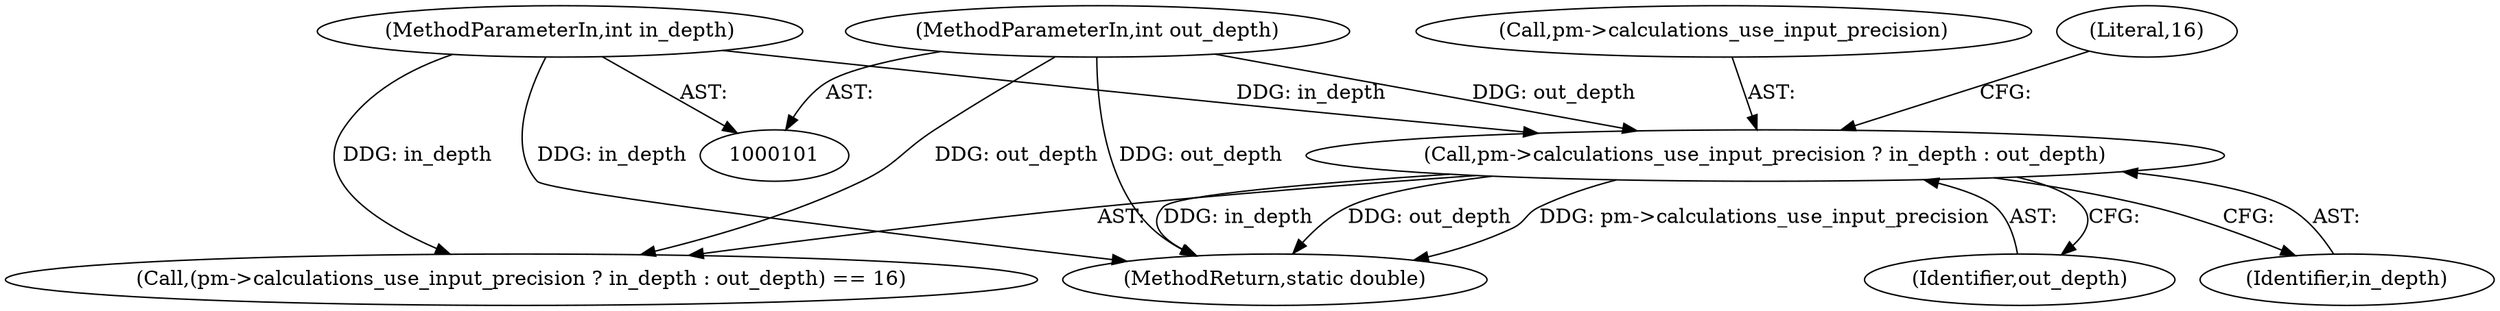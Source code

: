 digraph "0_Android_9d4853418ab2f754c2b63e091c29c5529b8b86ca_38@pointer" {
"1000108" [label="(Call,pm->calculations_use_input_precision ? in_depth : out_depth)"];
"1000103" [label="(MethodParameterIn,int in_depth)"];
"1000104" [label="(MethodParameterIn,int out_depth)"];
"1000113" [label="(Identifier,out_depth)"];
"1000133" [label="(MethodReturn,static double)"];
"1000109" [label="(Call,pm->calculations_use_input_precision)"];
"1000107" [label="(Call,(pm->calculations_use_input_precision ? in_depth : out_depth) == 16)"];
"1000114" [label="(Literal,16)"];
"1000103" [label="(MethodParameterIn,int in_depth)"];
"1000112" [label="(Identifier,in_depth)"];
"1000104" [label="(MethodParameterIn,int out_depth)"];
"1000108" [label="(Call,pm->calculations_use_input_precision ? in_depth : out_depth)"];
"1000108" -> "1000107"  [label="AST: "];
"1000108" -> "1000112"  [label="CFG: "];
"1000108" -> "1000113"  [label="CFG: "];
"1000109" -> "1000108"  [label="AST: "];
"1000112" -> "1000108"  [label="AST: "];
"1000113" -> "1000108"  [label="AST: "];
"1000114" -> "1000108"  [label="CFG: "];
"1000108" -> "1000133"  [label="DDG: out_depth"];
"1000108" -> "1000133"  [label="DDG: pm->calculations_use_input_precision"];
"1000108" -> "1000133"  [label="DDG: in_depth"];
"1000103" -> "1000108"  [label="DDG: in_depth"];
"1000104" -> "1000108"  [label="DDG: out_depth"];
"1000103" -> "1000101"  [label="AST: "];
"1000103" -> "1000133"  [label="DDG: in_depth"];
"1000103" -> "1000107"  [label="DDG: in_depth"];
"1000104" -> "1000101"  [label="AST: "];
"1000104" -> "1000133"  [label="DDG: out_depth"];
"1000104" -> "1000107"  [label="DDG: out_depth"];
}
